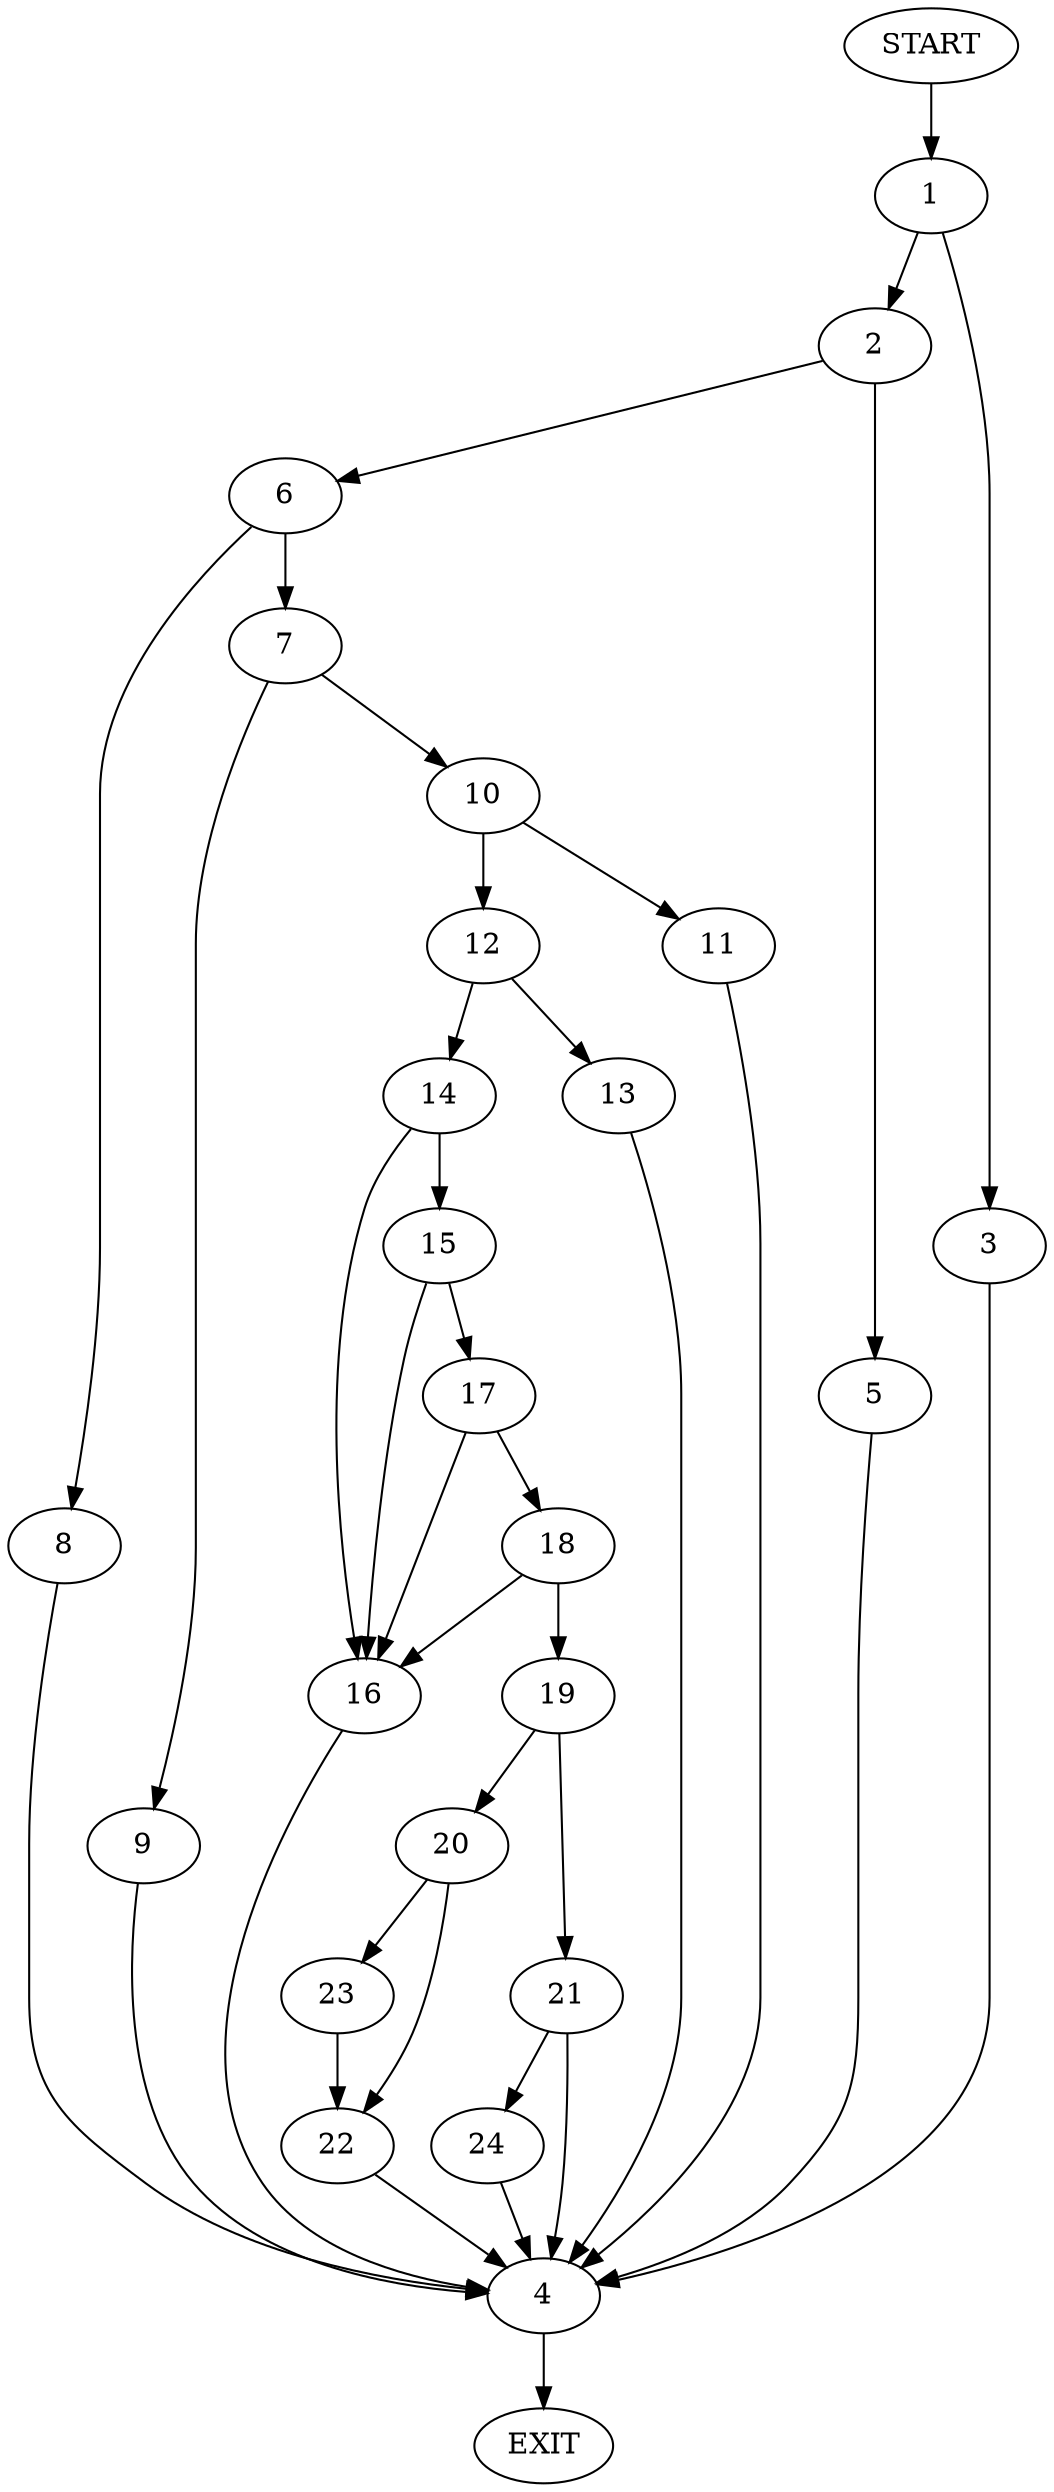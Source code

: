 digraph {
0 [label="START"]
25 [label="EXIT"]
0 -> 1
1 -> 2
1 -> 3
3 -> 4
2 -> 5
2 -> 6
4 -> 25
6 -> 7
6 -> 8
5 -> 4
8 -> 4
7 -> 9
7 -> 10
10 -> 11
10 -> 12
9 -> 4
11 -> 4
12 -> 13
12 -> 14
14 -> 15
14 -> 16
13 -> 4
16 -> 4
15 -> 16
15 -> 17
17 -> 16
17 -> 18
18 -> 16
18 -> 19
19 -> 20
19 -> 21
20 -> 22
20 -> 23
21 -> 4
21 -> 24
23 -> 22
22 -> 4
24 -> 4
}
